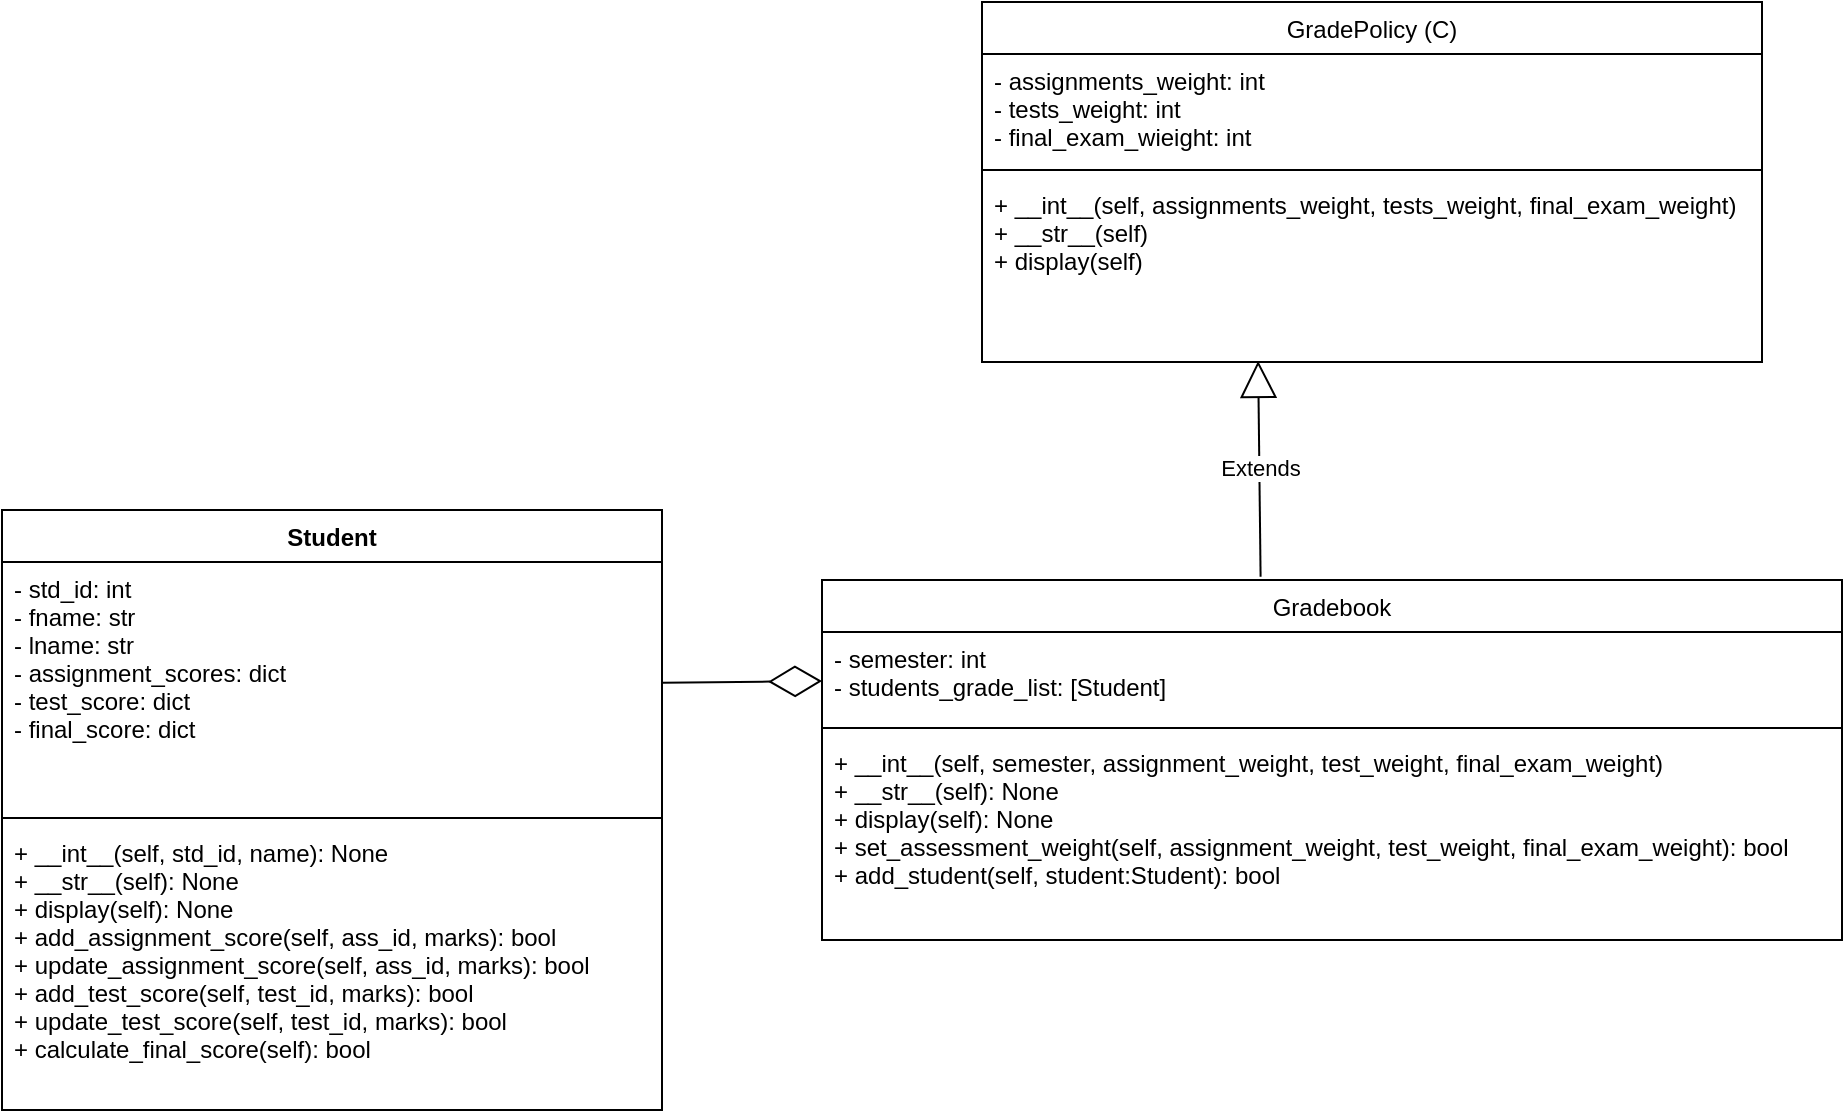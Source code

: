 <mxfile>
    <diagram id="J7m0HLziaFzGGJ3oxKKx" name="Page-1">
        <mxGraphModel dx="2126" dy="1773" grid="1" gridSize="10" guides="1" tooltips="1" connect="1" arrows="1" fold="1" page="1" pageScale="1" pageWidth="827" pageHeight="1169" math="0" shadow="0">
            <root>
                <mxCell id="0"/>
                <mxCell id="1" parent="0"/>
                <mxCell id="2" value="Student" style="swimlane;fontStyle=1;align=center;verticalAlign=top;childLayout=stackLayout;horizontal=1;startSize=26;horizontalStack=0;resizeParent=1;resizeParentMax=0;resizeLast=0;collapsible=1;marginBottom=0;" parent="1" vertex="1">
                    <mxGeometry x="-850" y="194" width="330" height="300" as="geometry"/>
                </mxCell>
                <mxCell id="3" value="- std_id: int&#10;- fname: str&#10;- lname: str&#10;- assignment_scores: dict&#10;- test_score: dict&#10;- final_score: dict&#10;" style="text;strokeColor=none;fillColor=none;align=left;verticalAlign=top;spacingLeft=4;spacingRight=4;overflow=hidden;rotatable=0;points=[[0,0.5],[1,0.5]];portConstraint=eastwest;" parent="2" vertex="1">
                    <mxGeometry y="26" width="330" height="124" as="geometry"/>
                </mxCell>
                <mxCell id="4" value="" style="line;strokeWidth=1;fillColor=none;align=left;verticalAlign=middle;spacingTop=-1;spacingLeft=3;spacingRight=3;rotatable=0;labelPosition=right;points=[];portConstraint=eastwest;strokeColor=inherit;" parent="2" vertex="1">
                    <mxGeometry y="150" width="330" height="8" as="geometry"/>
                </mxCell>
                <mxCell id="5" value="+ __int__(self, std_id, name): None&#10;+ __str__(self): None&#10;+ display(self): None&#10;+ add_assignment_score(self, ass_id, marks): bool&#10;+ update_assignment_score(self, ass_id, marks): bool&#10;+ add_test_score(self, test_id, marks): bool&#10;+ update_test_score(self, test_id, marks): bool&#10;+ calculate_final_score(self): bool" style="text;strokeColor=none;fillColor=none;align=left;verticalAlign=top;spacingLeft=4;spacingRight=4;overflow=hidden;rotatable=0;points=[[0,0.5],[1,0.5]];portConstraint=eastwest;" parent="2" vertex="1">
                    <mxGeometry y="158" width="330" height="142" as="geometry"/>
                </mxCell>
                <mxCell id="20" value="Gradebook" style="swimlane;fontStyle=0;align=center;verticalAlign=top;childLayout=stackLayout;horizontal=1;startSize=26;horizontalStack=0;resizeParent=1;resizeParentMax=0;resizeLast=0;collapsible=1;marginBottom=0;" parent="1" vertex="1">
                    <mxGeometry x="-440" y="229" width="510" height="180" as="geometry"/>
                </mxCell>
                <mxCell id="21" value="- semester: int&#10;- students_grade_list: [Student]" style="text;strokeColor=none;fillColor=none;align=left;verticalAlign=top;spacingLeft=4;spacingRight=4;overflow=hidden;rotatable=0;points=[[0,0.5],[1,0.5]];portConstraint=eastwest;" parent="20" vertex="1">
                    <mxGeometry y="26" width="510" height="44" as="geometry"/>
                </mxCell>
                <mxCell id="22" value="" style="line;strokeWidth=1;fillColor=none;align=left;verticalAlign=middle;spacingTop=-1;spacingLeft=3;spacingRight=3;rotatable=0;labelPosition=right;points=[];portConstraint=eastwest;strokeColor=inherit;" parent="20" vertex="1">
                    <mxGeometry y="70" width="510" height="8" as="geometry"/>
                </mxCell>
                <mxCell id="23" value="+ __int__(self, semester, assignment_weight, test_weight, final_exam_weight)&#10;+ __str__(self): None&#10;+ display(self): None&#10;+ set_assessment_weight(self, assignment_weight, test_weight, final_exam_weight): bool&#10;+ add_student(self, student:Student): bool" style="text;strokeColor=none;fillColor=none;align=left;verticalAlign=top;spacingLeft=4;spacingRight=4;overflow=hidden;rotatable=0;points=[[0,0.5],[1,0.5]];portConstraint=eastwest;" parent="20" vertex="1">
                    <mxGeometry y="78" width="510" height="102" as="geometry"/>
                </mxCell>
                <mxCell id="24" value="Extends" style="endArrow=block;endSize=16;endFill=0;html=1;entryX=0.354;entryY=0.994;entryDx=0;entryDy=0;entryPerimeter=0;exitX=0.43;exitY=-0.009;exitDx=0;exitDy=0;exitPerimeter=0;" parent="1" source="20" target="29" edge="1">
                    <mxGeometry width="160" relative="1" as="geometry">
                        <mxPoint x="-222" y="220" as="sourcePoint"/>
                        <mxPoint x="-250" y="120" as="targetPoint"/>
                    </mxGeometry>
                </mxCell>
                <mxCell id="26" value="GradePolicy (C)" style="swimlane;fontStyle=0;align=center;verticalAlign=top;childLayout=stackLayout;horizontal=1;startSize=26;horizontalStack=0;resizeParent=1;resizeParentMax=0;resizeLast=0;collapsible=1;marginBottom=0;" vertex="1" parent="1">
                    <mxGeometry x="-360" y="-60" width="390" height="180" as="geometry"/>
                </mxCell>
                <mxCell id="27" value="- assignments_weight: int&#10;- tests_weight: int&#10;- final_exam_wieight: int" style="text;strokeColor=none;fillColor=none;align=left;verticalAlign=top;spacingLeft=4;spacingRight=4;overflow=hidden;rotatable=0;points=[[0,0.5],[1,0.5]];portConstraint=eastwest;" vertex="1" parent="26">
                    <mxGeometry y="26" width="390" height="54" as="geometry"/>
                </mxCell>
                <mxCell id="28" value="" style="line;strokeWidth=1;fillColor=none;align=left;verticalAlign=middle;spacingTop=-1;spacingLeft=3;spacingRight=3;rotatable=0;labelPosition=right;points=[];portConstraint=eastwest;strokeColor=inherit;" vertex="1" parent="26">
                    <mxGeometry y="80" width="390" height="8" as="geometry"/>
                </mxCell>
                <mxCell id="29" value="+ __int__(self, assignments_weight, tests_weight, final_exam_weight)&#10;+ __str__(self)&#10;+ display(self)&#10;" style="text;strokeColor=none;fillColor=none;align=left;verticalAlign=top;spacingLeft=4;spacingRight=4;overflow=hidden;rotatable=0;points=[[0,0.5],[1,0.5]];portConstraint=eastwest;" vertex="1" parent="26">
                    <mxGeometry y="88" width="390" height="92" as="geometry"/>
                </mxCell>
                <mxCell id="31" value="" style="endArrow=diamondThin;endFill=0;endSize=24;html=1;" edge="1" parent="1" source="3" target="21">
                    <mxGeometry width="160" relative="1" as="geometry">
                        <mxPoint x="-280" y="250" as="sourcePoint"/>
                        <mxPoint x="-120" y="250" as="targetPoint"/>
                    </mxGeometry>
                </mxCell>
            </root>
        </mxGraphModel>
    </diagram>
</mxfile>